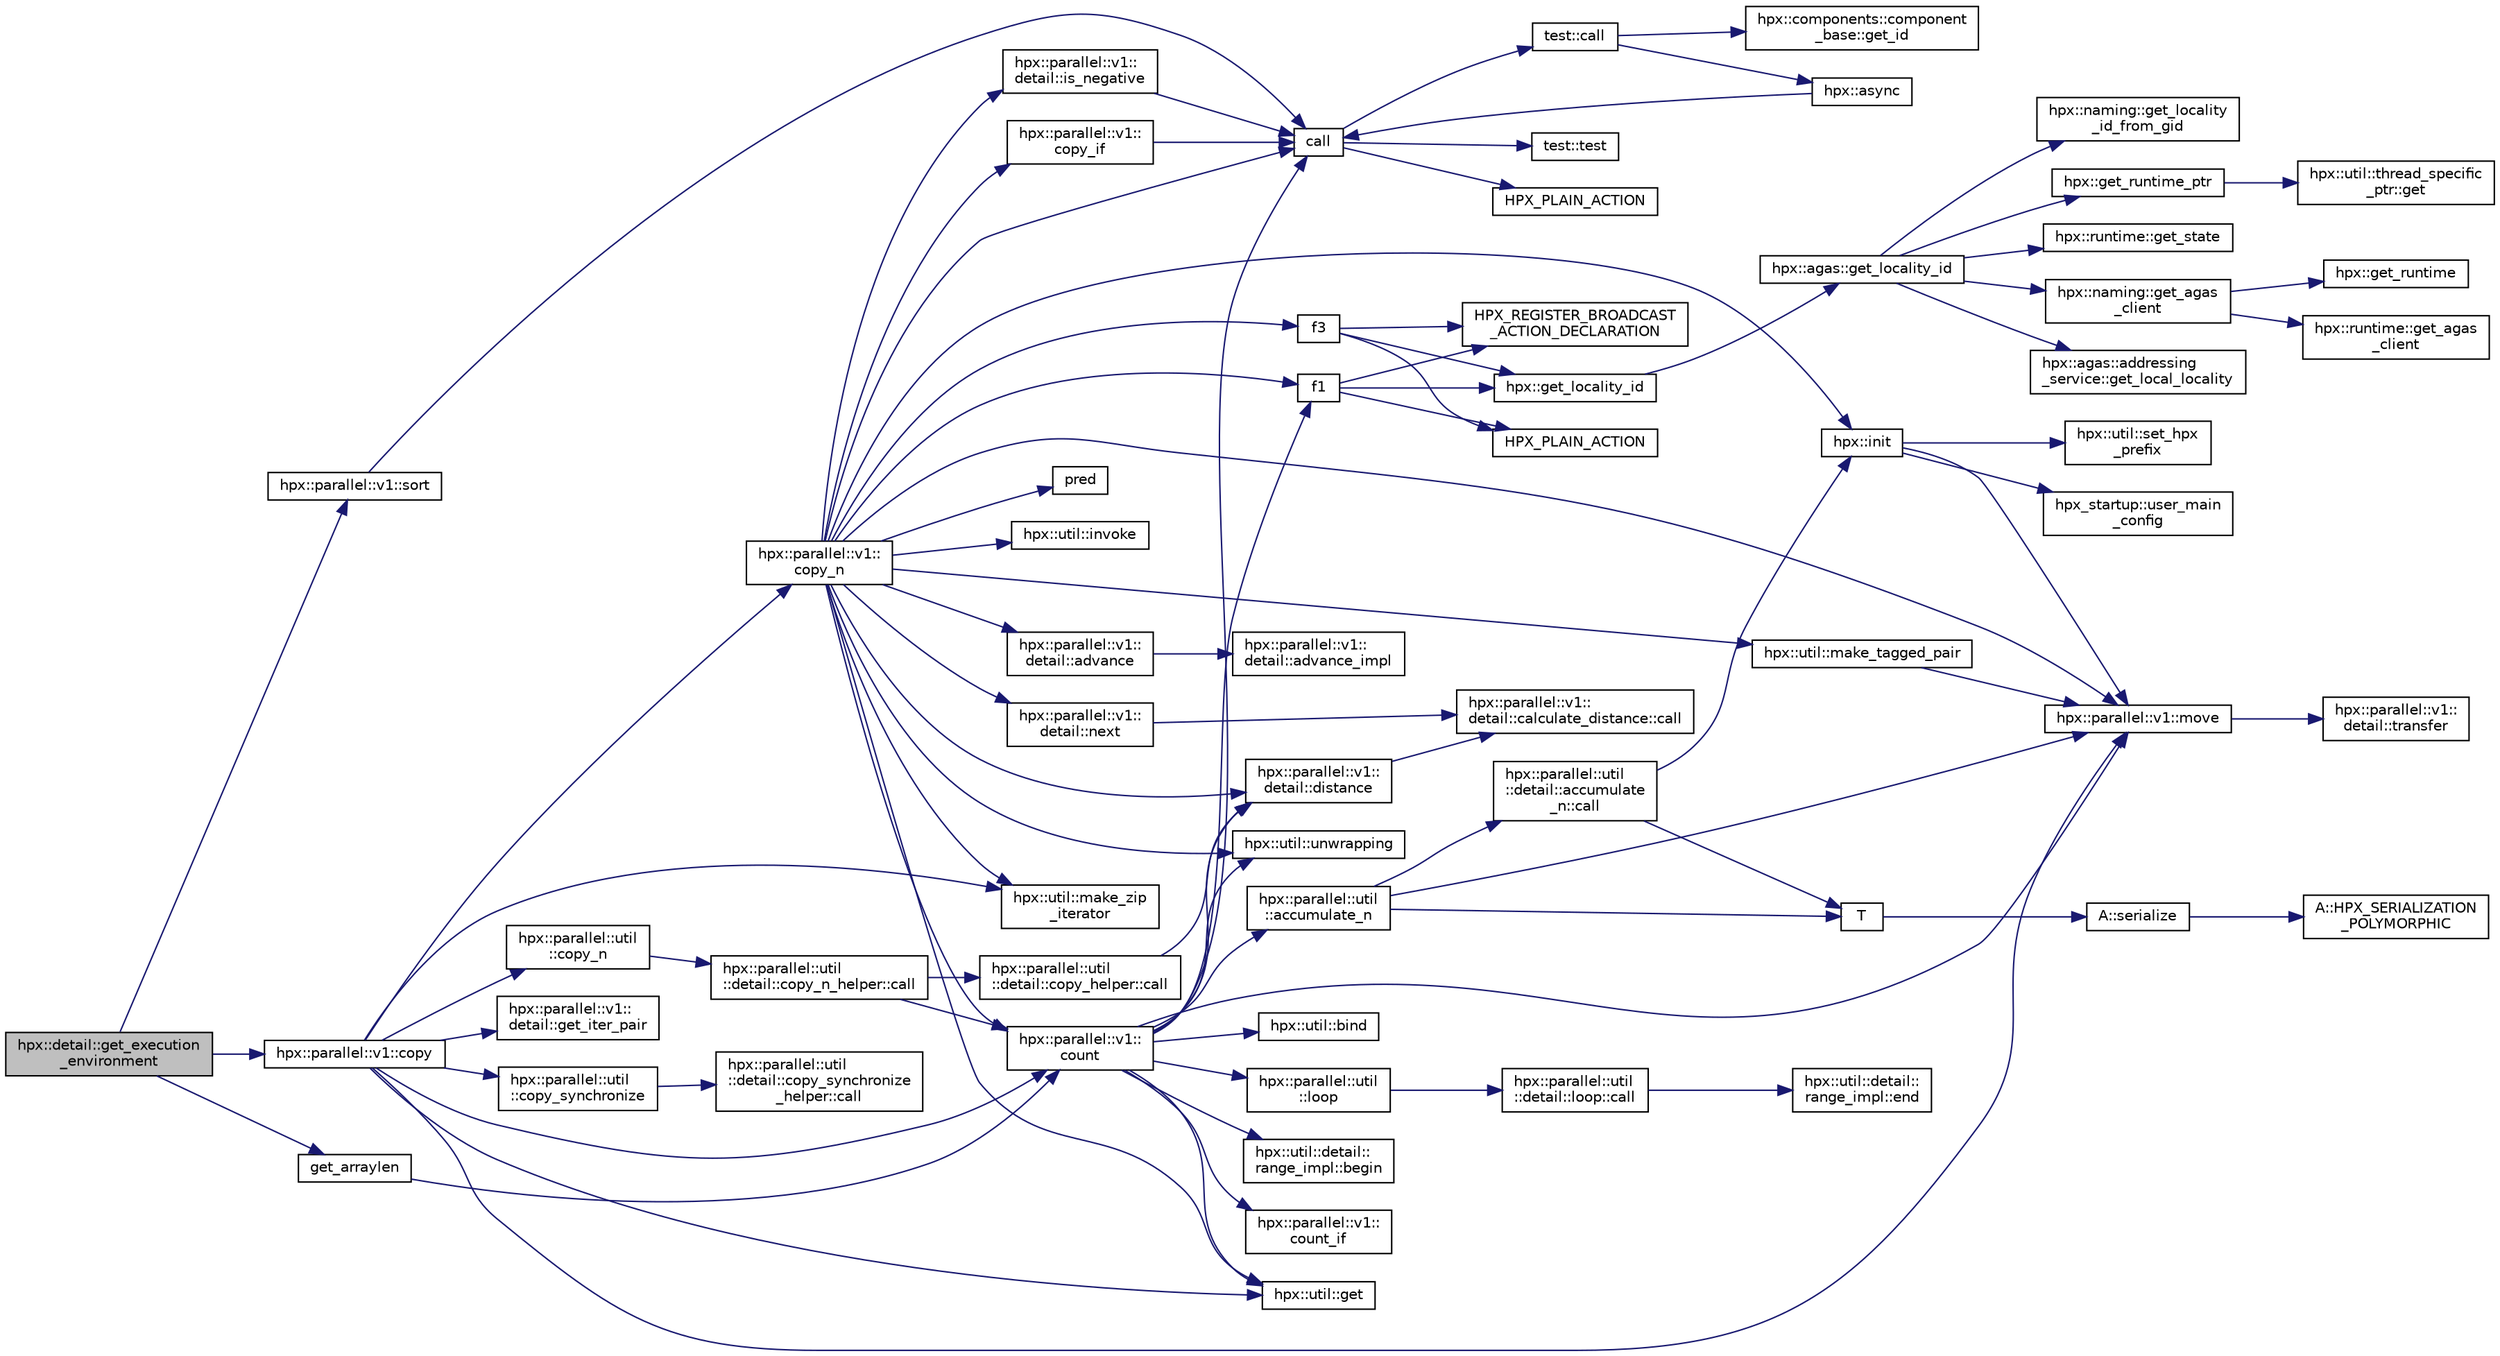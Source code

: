digraph "hpx::detail::get_execution_environment"
{
  edge [fontname="Helvetica",fontsize="10",labelfontname="Helvetica",labelfontsize="10"];
  node [fontname="Helvetica",fontsize="10",shape=record];
  rankdir="LR";
  Node1108 [label="hpx::detail::get_execution\l_environment",height=0.2,width=0.4,color="black", fillcolor="grey75", style="filled", fontcolor="black"];
  Node1108 -> Node1109 [color="midnightblue",fontsize="10",style="solid",fontname="Helvetica"];
  Node1109 [label="get_arraylen",height=0.2,width=0.4,color="black", fillcolor="white", style="filled",URL="$df/ddc/launch__process_8cpp.html#acb1ad483f06000cf3e4cc39e9e782d2d"];
  Node1109 -> Node1110 [color="midnightblue",fontsize="10",style="solid",fontname="Helvetica"];
  Node1110 [label="hpx::parallel::v1::\lcount",height=0.2,width=0.4,color="black", fillcolor="white", style="filled",URL="$db/db9/namespacehpx_1_1parallel_1_1v1.html#a19d058114a2bd44801aab4176b188e23"];
  Node1110 -> Node1111 [color="midnightblue",fontsize="10",style="solid",fontname="Helvetica"];
  Node1111 [label="hpx::parallel::v1::\lcount_if",height=0.2,width=0.4,color="black", fillcolor="white", style="filled",URL="$db/db9/namespacehpx_1_1parallel_1_1v1.html#ad836ff017ec208c2d6388a9b47b05ce0"];
  Node1110 -> Node1112 [color="midnightblue",fontsize="10",style="solid",fontname="Helvetica"];
  Node1112 [label="f1",height=0.2,width=0.4,color="black", fillcolor="white", style="filled",URL="$d8/d8b/broadcast_8cpp.html#a1751fbd41f2529b84514a9dbd767959a"];
  Node1112 -> Node1113 [color="midnightblue",fontsize="10",style="solid",fontname="Helvetica"];
  Node1113 [label="hpx::get_locality_id",height=0.2,width=0.4,color="black", fillcolor="white", style="filled",URL="$d8/d83/namespacehpx.html#a158d7c54a657bb364c1704033010697b",tooltip="Return the number of the locality this function is being called from. "];
  Node1113 -> Node1114 [color="midnightblue",fontsize="10",style="solid",fontname="Helvetica"];
  Node1114 [label="hpx::agas::get_locality_id",height=0.2,width=0.4,color="black", fillcolor="white", style="filled",URL="$dc/d54/namespacehpx_1_1agas.html#a491cc2ddecdf0f1a9129900caa6a4d3e"];
  Node1114 -> Node1115 [color="midnightblue",fontsize="10",style="solid",fontname="Helvetica"];
  Node1115 [label="hpx::get_runtime_ptr",height=0.2,width=0.4,color="black", fillcolor="white", style="filled",URL="$d8/d83/namespacehpx.html#af29daf2bb3e01b4d6495a1742b6cce64"];
  Node1115 -> Node1116 [color="midnightblue",fontsize="10",style="solid",fontname="Helvetica"];
  Node1116 [label="hpx::util::thread_specific\l_ptr::get",height=0.2,width=0.4,color="black", fillcolor="white", style="filled",URL="$d4/d4c/structhpx_1_1util_1_1thread__specific__ptr.html#a3b27d8520710478aa41d1f74206bdba9"];
  Node1114 -> Node1117 [color="midnightblue",fontsize="10",style="solid",fontname="Helvetica"];
  Node1117 [label="hpx::runtime::get_state",height=0.2,width=0.4,color="black", fillcolor="white", style="filled",URL="$d0/d7b/classhpx_1_1runtime.html#ab405f80e060dac95d624520f38b0524c"];
  Node1114 -> Node1118 [color="midnightblue",fontsize="10",style="solid",fontname="Helvetica"];
  Node1118 [label="hpx::naming::get_agas\l_client",height=0.2,width=0.4,color="black", fillcolor="white", style="filled",URL="$d4/dc9/namespacehpx_1_1naming.html#a0408fffd5d34b620712a801b0ae3b032"];
  Node1118 -> Node1119 [color="midnightblue",fontsize="10",style="solid",fontname="Helvetica"];
  Node1119 [label="hpx::get_runtime",height=0.2,width=0.4,color="black", fillcolor="white", style="filled",URL="$d8/d83/namespacehpx.html#aef902cc6c7dd3b9fbadf34d1e850a070"];
  Node1118 -> Node1120 [color="midnightblue",fontsize="10",style="solid",fontname="Helvetica"];
  Node1120 [label="hpx::runtime::get_agas\l_client",height=0.2,width=0.4,color="black", fillcolor="white", style="filled",URL="$d0/d7b/classhpx_1_1runtime.html#aeb5dddd30d6b9861669af8ad44d1a96a"];
  Node1114 -> Node1121 [color="midnightblue",fontsize="10",style="solid",fontname="Helvetica"];
  Node1121 [label="hpx::agas::addressing\l_service::get_local_locality",height=0.2,width=0.4,color="black", fillcolor="white", style="filled",URL="$db/d58/structhpx_1_1agas_1_1addressing__service.html#ab52c19a37c2a7a006c6c15f90ad0539c"];
  Node1114 -> Node1122 [color="midnightblue",fontsize="10",style="solid",fontname="Helvetica"];
  Node1122 [label="hpx::naming::get_locality\l_id_from_gid",height=0.2,width=0.4,color="black", fillcolor="white", style="filled",URL="$d4/dc9/namespacehpx_1_1naming.html#a7fd43037784560bd04fda9b49e33529f"];
  Node1112 -> Node1123 [color="midnightblue",fontsize="10",style="solid",fontname="Helvetica"];
  Node1123 [label="HPX_PLAIN_ACTION",height=0.2,width=0.4,color="black", fillcolor="white", style="filled",URL="$d8/d8b/broadcast_8cpp.html#a19685a0394ce6a99351f7a679f6eeefc"];
  Node1112 -> Node1124 [color="midnightblue",fontsize="10",style="solid",fontname="Helvetica"];
  Node1124 [label="HPX_REGISTER_BROADCAST\l_ACTION_DECLARATION",height=0.2,width=0.4,color="black", fillcolor="white", style="filled",URL="$d7/d38/addressing__service_8cpp.html#a573d764d9cb34eec46a4bdffcf07875f"];
  Node1110 -> Node1125 [color="midnightblue",fontsize="10",style="solid",fontname="Helvetica"];
  Node1125 [label="hpx::parallel::util\l::loop",height=0.2,width=0.4,color="black", fillcolor="white", style="filled",URL="$df/dc6/namespacehpx_1_1parallel_1_1util.html#a3f434e00f42929aac85debb8c5782213"];
  Node1125 -> Node1126 [color="midnightblue",fontsize="10",style="solid",fontname="Helvetica"];
  Node1126 [label="hpx::parallel::util\l::detail::loop::call",height=0.2,width=0.4,color="black", fillcolor="white", style="filled",URL="$da/d06/structhpx_1_1parallel_1_1util_1_1detail_1_1loop.html#a5c5e8dbda782f09cdb7bc2509e3bf09e"];
  Node1126 -> Node1127 [color="midnightblue",fontsize="10",style="solid",fontname="Helvetica"];
  Node1127 [label="hpx::util::detail::\lrange_impl::end",height=0.2,width=0.4,color="black", fillcolor="white", style="filled",URL="$d4/d4a/namespacehpx_1_1util_1_1detail_1_1range__impl.html#afb2ea48b0902f52ee4d8b764807b4316"];
  Node1110 -> Node1128 [color="midnightblue",fontsize="10",style="solid",fontname="Helvetica"];
  Node1128 [label="hpx::util::bind",height=0.2,width=0.4,color="black", fillcolor="white", style="filled",URL="$df/dad/namespacehpx_1_1util.html#ad844caedf82a0173d6909d910c3e48c6"];
  Node1110 -> Node1129 [color="midnightblue",fontsize="10",style="solid",fontname="Helvetica"];
  Node1129 [label="hpx::parallel::v1::move",height=0.2,width=0.4,color="black", fillcolor="white", style="filled",URL="$db/db9/namespacehpx_1_1parallel_1_1v1.html#aa7c4ede081ce786c9d1eb1adff495cfc"];
  Node1129 -> Node1130 [color="midnightblue",fontsize="10",style="solid",fontname="Helvetica"];
  Node1130 [label="hpx::parallel::v1::\ldetail::transfer",height=0.2,width=0.4,color="black", fillcolor="white", style="filled",URL="$d2/ddd/namespacehpx_1_1parallel_1_1v1_1_1detail.html#ab1b56a05e1885ca7cc7ffa1804dd2f3c"];
  Node1110 -> Node1131 [color="midnightblue",fontsize="10",style="solid",fontname="Helvetica"];
  Node1131 [label="hpx::util::get",height=0.2,width=0.4,color="black", fillcolor="white", style="filled",URL="$df/dad/namespacehpx_1_1util.html#a5cbd3c41f03f4d4acaedaa4777e3cc02"];
  Node1110 -> Node1132 [color="midnightblue",fontsize="10",style="solid",fontname="Helvetica"];
  Node1132 [label="call",height=0.2,width=0.4,color="black", fillcolor="white", style="filled",URL="$d2/d67/promise__1620_8cpp.html#a58357f0b82bc761e1d0b9091ed563a70"];
  Node1132 -> Node1133 [color="midnightblue",fontsize="10",style="solid",fontname="Helvetica"];
  Node1133 [label="test::test",height=0.2,width=0.4,color="black", fillcolor="white", style="filled",URL="$d8/d89/structtest.html#ab42d5ece712d716b04cb3f686f297a26"];
  Node1132 -> Node1134 [color="midnightblue",fontsize="10",style="solid",fontname="Helvetica"];
  Node1134 [label="HPX_PLAIN_ACTION",height=0.2,width=0.4,color="black", fillcolor="white", style="filled",URL="$d2/d67/promise__1620_8cpp.html#ab96aab827a4b1fcaf66cfe0ba83fef23"];
  Node1132 -> Node1135 [color="midnightblue",fontsize="10",style="solid",fontname="Helvetica"];
  Node1135 [label="test::call",height=0.2,width=0.4,color="black", fillcolor="white", style="filled",URL="$d8/d89/structtest.html#aeb29e7ed6518b9426ccf1344c52620ae"];
  Node1135 -> Node1136 [color="midnightblue",fontsize="10",style="solid",fontname="Helvetica"];
  Node1136 [label="hpx::async",height=0.2,width=0.4,color="black", fillcolor="white", style="filled",URL="$d8/d83/namespacehpx.html#acb7d8e37b73b823956ce144f9a57eaa4"];
  Node1136 -> Node1132 [color="midnightblue",fontsize="10",style="solid",fontname="Helvetica"];
  Node1135 -> Node1137 [color="midnightblue",fontsize="10",style="solid",fontname="Helvetica"];
  Node1137 [label="hpx::components::component\l_base::get_id",height=0.2,width=0.4,color="black", fillcolor="white", style="filled",URL="$d2/de6/classhpx_1_1components_1_1component__base.html#a4c8fd93514039bdf01c48d66d82b19cd"];
  Node1110 -> Node1138 [color="midnightblue",fontsize="10",style="solid",fontname="Helvetica"];
  Node1138 [label="hpx::parallel::v1::\ldetail::distance",height=0.2,width=0.4,color="black", fillcolor="white", style="filled",URL="$d2/ddd/namespacehpx_1_1parallel_1_1v1_1_1detail.html#a6bea3c6a5f470cad11f27ee6bab4a33f"];
  Node1138 -> Node1139 [color="midnightblue",fontsize="10",style="solid",fontname="Helvetica"];
  Node1139 [label="hpx::parallel::v1::\ldetail::calculate_distance::call",height=0.2,width=0.4,color="black", fillcolor="white", style="filled",URL="$db/dfa/structhpx_1_1parallel_1_1v1_1_1detail_1_1calculate__distance.html#a950a6627830a7d019ac0e734b0a447bf"];
  Node1110 -> Node1140 [color="midnightblue",fontsize="10",style="solid",fontname="Helvetica"];
  Node1140 [label="hpx::util::unwrapping",height=0.2,width=0.4,color="black", fillcolor="white", style="filled",URL="$df/dad/namespacehpx_1_1util.html#a7529d9ac687684c33403cdd1f9cef8e4"];
  Node1110 -> Node1141 [color="midnightblue",fontsize="10",style="solid",fontname="Helvetica"];
  Node1141 [label="hpx::parallel::util\l::accumulate_n",height=0.2,width=0.4,color="black", fillcolor="white", style="filled",URL="$df/dc6/namespacehpx_1_1parallel_1_1util.html#af19f9a2722f97c2247ea5d0dbb5e2d25"];
  Node1141 -> Node1142 [color="midnightblue",fontsize="10",style="solid",fontname="Helvetica"];
  Node1142 [label="hpx::parallel::util\l::detail::accumulate\l_n::call",height=0.2,width=0.4,color="black", fillcolor="white", style="filled",URL="$d8/d3b/structhpx_1_1parallel_1_1util_1_1detail_1_1accumulate__n.html#a765aceb8ab313fc92f7c4aaf70ccca8f"];
  Node1142 -> Node1143 [color="midnightblue",fontsize="10",style="solid",fontname="Helvetica"];
  Node1143 [label="hpx::init",height=0.2,width=0.4,color="black", fillcolor="white", style="filled",URL="$d8/d83/namespacehpx.html#a3c694ea960b47c56b33351ba16e3d76b",tooltip="Main entry point for launching the HPX runtime system. "];
  Node1143 -> Node1144 [color="midnightblue",fontsize="10",style="solid",fontname="Helvetica"];
  Node1144 [label="hpx::util::set_hpx\l_prefix",height=0.2,width=0.4,color="black", fillcolor="white", style="filled",URL="$df/dad/namespacehpx_1_1util.html#ae40a23c1ba0a48d9304dcf717a95793e"];
  Node1143 -> Node1145 [color="midnightblue",fontsize="10",style="solid",fontname="Helvetica"];
  Node1145 [label="hpx_startup::user_main\l_config",height=0.2,width=0.4,color="black", fillcolor="white", style="filled",URL="$d3/dd2/namespacehpx__startup.html#aaac571d88bd3912a4225a23eb3261637"];
  Node1143 -> Node1129 [color="midnightblue",fontsize="10",style="solid",fontname="Helvetica"];
  Node1142 -> Node1146 [color="midnightblue",fontsize="10",style="solid",fontname="Helvetica"];
  Node1146 [label="T",height=0.2,width=0.4,color="black", fillcolor="white", style="filled",URL="$db/d33/polymorphic__semiintrusive__template_8cpp.html#ad187658f9cb91c1312b39ae7e896f1ea"];
  Node1146 -> Node1147 [color="midnightblue",fontsize="10",style="solid",fontname="Helvetica"];
  Node1147 [label="A::serialize",height=0.2,width=0.4,color="black", fillcolor="white", style="filled",URL="$d7/da0/struct_a.html#a5f5c287cf471e274ed9dda0da1592212"];
  Node1147 -> Node1148 [color="midnightblue",fontsize="10",style="solid",fontname="Helvetica"];
  Node1148 [label="A::HPX_SERIALIZATION\l_POLYMORPHIC",height=0.2,width=0.4,color="black", fillcolor="white", style="filled",URL="$d7/da0/struct_a.html#ada978cc156cebbafddb1f3aa4c01918c"];
  Node1141 -> Node1129 [color="midnightblue",fontsize="10",style="solid",fontname="Helvetica"];
  Node1141 -> Node1146 [color="midnightblue",fontsize="10",style="solid",fontname="Helvetica"];
  Node1110 -> Node1149 [color="midnightblue",fontsize="10",style="solid",fontname="Helvetica"];
  Node1149 [label="hpx::util::detail::\lrange_impl::begin",height=0.2,width=0.4,color="black", fillcolor="white", style="filled",URL="$d4/d4a/namespacehpx_1_1util_1_1detail_1_1range__impl.html#a31e165df2b865cdd961f35ce938db41a"];
  Node1108 -> Node1150 [color="midnightblue",fontsize="10",style="solid",fontname="Helvetica"];
  Node1150 [label="hpx::parallel::v1::copy",height=0.2,width=0.4,color="black", fillcolor="white", style="filled",URL="$db/db9/namespacehpx_1_1parallel_1_1v1.html#a502f993845638113034b4a1629b7a3c7"];
  Node1150 -> Node1151 [color="midnightblue",fontsize="10",style="solid",fontname="Helvetica"];
  Node1151 [label="hpx::parallel::v1::\lcopy_n",height=0.2,width=0.4,color="black", fillcolor="white", style="filled",URL="$db/db9/namespacehpx_1_1parallel_1_1v1.html#a62b381b00123e950f7cd81ae9b16c4a6"];
  Node1151 -> Node1152 [color="midnightblue",fontsize="10",style="solid",fontname="Helvetica"];
  Node1152 [label="hpx::util::make_tagged_pair",height=0.2,width=0.4,color="black", fillcolor="white", style="filled",URL="$df/dad/namespacehpx_1_1util.html#afa71e8b7f4f559051a5ff14a508c543c"];
  Node1152 -> Node1129 [color="midnightblue",fontsize="10",style="solid",fontname="Helvetica"];
  Node1151 -> Node1153 [color="midnightblue",fontsize="10",style="solid",fontname="Helvetica"];
  Node1153 [label="hpx::parallel::v1::\ldetail::is_negative",height=0.2,width=0.4,color="black", fillcolor="white", style="filled",URL="$d2/ddd/namespacehpx_1_1parallel_1_1v1_1_1detail.html#adf2e40fc4b20ad0fd442ee3118a4d527"];
  Node1153 -> Node1132 [color="midnightblue",fontsize="10",style="solid",fontname="Helvetica"];
  Node1151 -> Node1131 [color="midnightblue",fontsize="10",style="solid",fontname="Helvetica"];
  Node1151 -> Node1132 [color="midnightblue",fontsize="10",style="solid",fontname="Helvetica"];
  Node1151 -> Node1154 [color="midnightblue",fontsize="10",style="solid",fontname="Helvetica"];
  Node1154 [label="pred",height=0.2,width=0.4,color="black", fillcolor="white", style="filled",URL="$dc/d8b/cxx11__std__thread_8cpp.html#a31ff3168522b47b050989c5e07dd8408"];
  Node1151 -> Node1155 [color="midnightblue",fontsize="10",style="solid",fontname="Helvetica"];
  Node1155 [label="hpx::util::invoke",height=0.2,width=0.4,color="black", fillcolor="white", style="filled",URL="$df/dad/namespacehpx_1_1util.html#a9ed3f52b36e725e476dbf5099134ed3d"];
  Node1151 -> Node1156 [color="midnightblue",fontsize="10",style="solid",fontname="Helvetica"];
  Node1156 [label="hpx::parallel::v1::\lcopy_if",height=0.2,width=0.4,color="black", fillcolor="white", style="filled",URL="$db/db9/namespacehpx_1_1parallel_1_1v1.html#a9a749519e8f71f886d23aecb6ceaaf8a"];
  Node1156 -> Node1132 [color="midnightblue",fontsize="10",style="solid",fontname="Helvetica"];
  Node1151 -> Node1110 [color="midnightblue",fontsize="10",style="solid",fontname="Helvetica"];
  Node1151 -> Node1138 [color="midnightblue",fontsize="10",style="solid",fontname="Helvetica"];
  Node1151 -> Node1143 [color="midnightblue",fontsize="10",style="solid",fontname="Helvetica"];
  Node1151 -> Node1157 [color="midnightblue",fontsize="10",style="solid",fontname="Helvetica"];
  Node1157 [label="hpx::util::make_zip\l_iterator",height=0.2,width=0.4,color="black", fillcolor="white", style="filled",URL="$df/dad/namespacehpx_1_1util.html#a2f68369b316e5699be2c81c04e3ee209"];
  Node1151 -> Node1112 [color="midnightblue",fontsize="10",style="solid",fontname="Helvetica"];
  Node1151 -> Node1158 [color="midnightblue",fontsize="10",style="solid",fontname="Helvetica"];
  Node1158 [label="f3",height=0.2,width=0.4,color="black", fillcolor="white", style="filled",URL="$d8/d8b/broadcast_8cpp.html#a9bac347cb7dd97427ecd2dd58525b646"];
  Node1158 -> Node1113 [color="midnightblue",fontsize="10",style="solid",fontname="Helvetica"];
  Node1158 -> Node1123 [color="midnightblue",fontsize="10",style="solid",fontname="Helvetica"];
  Node1158 -> Node1124 [color="midnightblue",fontsize="10",style="solid",fontname="Helvetica"];
  Node1151 -> Node1159 [color="midnightblue",fontsize="10",style="solid",fontname="Helvetica"];
  Node1159 [label="hpx::parallel::v1::\ldetail::next",height=0.2,width=0.4,color="black", fillcolor="white", style="filled",URL="$d2/ddd/namespacehpx_1_1parallel_1_1v1_1_1detail.html#a0a6696d8c17a32b8ebfaa496b9ab3332"];
  Node1159 -> Node1139 [color="midnightblue",fontsize="10",style="solid",fontname="Helvetica"];
  Node1151 -> Node1160 [color="midnightblue",fontsize="10",style="solid",fontname="Helvetica"];
  Node1160 [label="hpx::parallel::v1::\ldetail::advance",height=0.2,width=0.4,color="black", fillcolor="white", style="filled",URL="$d2/ddd/namespacehpx_1_1parallel_1_1v1_1_1detail.html#ad9fca7bce7b3e3c32302967ffc1fb4a4"];
  Node1160 -> Node1161 [color="midnightblue",fontsize="10",style="solid",fontname="Helvetica"];
  Node1161 [label="hpx::parallel::v1::\ldetail::advance_impl",height=0.2,width=0.4,color="black", fillcolor="white", style="filled",URL="$d2/ddd/namespacehpx_1_1parallel_1_1v1_1_1detail.html#ad4fa62ca115927187e4063b65ee5f317"];
  Node1151 -> Node1129 [color="midnightblue",fontsize="10",style="solid",fontname="Helvetica"];
  Node1151 -> Node1140 [color="midnightblue",fontsize="10",style="solid",fontname="Helvetica"];
  Node1150 -> Node1110 [color="midnightblue",fontsize="10",style="solid",fontname="Helvetica"];
  Node1150 -> Node1162 [color="midnightblue",fontsize="10",style="solid",fontname="Helvetica"];
  Node1162 [label="hpx::parallel::util\l::copy_n",height=0.2,width=0.4,color="black", fillcolor="white", style="filled",URL="$df/dc6/namespacehpx_1_1parallel_1_1util.html#ab30b19e9d50f04c88be6cb7408c82987"];
  Node1162 -> Node1163 [color="midnightblue",fontsize="10",style="solid",fontname="Helvetica"];
  Node1163 [label="hpx::parallel::util\l::detail::copy_n_helper::call",height=0.2,width=0.4,color="black", fillcolor="white", style="filled",URL="$de/d50/structhpx_1_1parallel_1_1util_1_1detail_1_1copy__n__helper.html#ae283ae8df16258386dd2aa4d58d4df8e"];
  Node1163 -> Node1110 [color="midnightblue",fontsize="10",style="solid",fontname="Helvetica"];
  Node1163 -> Node1164 [color="midnightblue",fontsize="10",style="solid",fontname="Helvetica"];
  Node1164 [label="hpx::parallel::util\l::detail::copy_helper::call",height=0.2,width=0.4,color="black", fillcolor="white", style="filled",URL="$db/d59/structhpx_1_1parallel_1_1util_1_1detail_1_1copy__helper.html#ac801832edc0b6a84595880bb4613cb60"];
  Node1164 -> Node1138 [color="midnightblue",fontsize="10",style="solid",fontname="Helvetica"];
  Node1150 -> Node1165 [color="midnightblue",fontsize="10",style="solid",fontname="Helvetica"];
  Node1165 [label="hpx::parallel::v1::\ldetail::get_iter_pair",height=0.2,width=0.4,color="black", fillcolor="white", style="filled",URL="$d2/ddd/namespacehpx_1_1parallel_1_1v1_1_1detail.html#ac4d3c2918035705998b9b049c5440119"];
  Node1150 -> Node1157 [color="midnightblue",fontsize="10",style="solid",fontname="Helvetica"];
  Node1150 -> Node1131 [color="midnightblue",fontsize="10",style="solid",fontname="Helvetica"];
  Node1150 -> Node1166 [color="midnightblue",fontsize="10",style="solid",fontname="Helvetica"];
  Node1166 [label="hpx::parallel::util\l::copy_synchronize",height=0.2,width=0.4,color="black", fillcolor="white", style="filled",URL="$df/dc6/namespacehpx_1_1parallel_1_1util.html#ad33c06f9b1fc663f33b9fb189390e71b"];
  Node1166 -> Node1167 [color="midnightblue",fontsize="10",style="solid",fontname="Helvetica"];
  Node1167 [label="hpx::parallel::util\l::detail::copy_synchronize\l_helper::call",height=0.2,width=0.4,color="black", fillcolor="white", style="filled",URL="$d7/d41/structhpx_1_1parallel_1_1util_1_1detail_1_1copy__synchronize__helper.html#a7c8e8c72844a8fd415b6b3517cc1a224"];
  Node1150 -> Node1129 [color="midnightblue",fontsize="10",style="solid",fontname="Helvetica"];
  Node1108 -> Node1168 [color="midnightblue",fontsize="10",style="solid",fontname="Helvetica"];
  Node1168 [label="hpx::parallel::v1::sort",height=0.2,width=0.4,color="black", fillcolor="white", style="filled",URL="$db/db9/namespacehpx_1_1parallel_1_1v1.html#ae1153bd13c544f90055c5ca181145297"];
  Node1168 -> Node1132 [color="midnightblue",fontsize="10",style="solid",fontname="Helvetica"];
}
